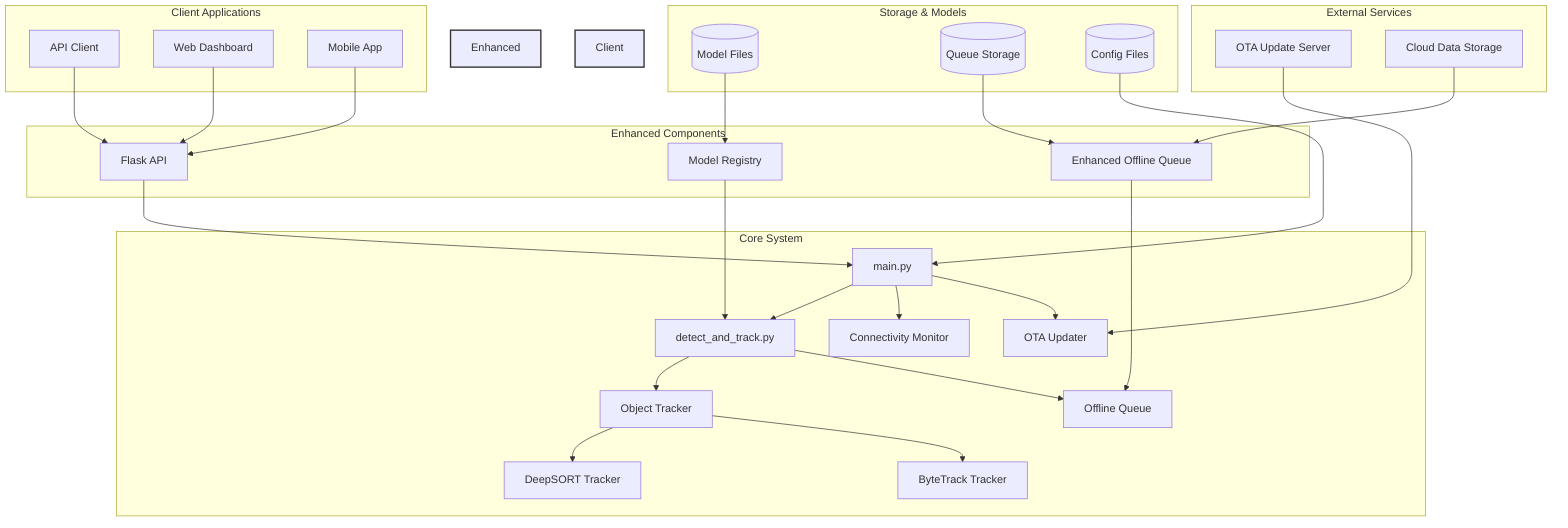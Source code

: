 graph TD
    subgraph "Core System"
        A[main.py] --> B[detect_and_track.py]
        A --> C[Connectivity Monitor]
        A --> D[OTA Updater]
        
        B --> E[Object Tracker]
        B --> F[Offline Queue]
        
        E --> G[DeepSORT Tracker]
        E --> H[ByteTrack Tracker]
    end
    
    subgraph "Enhanced Components"
        I[Enhanced Offline Queue] --> F
        J[Model Registry] --> B
        K[Flask API] --> A
    end
    
    subgraph "Client Applications"
        L[API Client] --> K
        M[Web Dashboard] --> K
        N[Mobile App] --> K
    end
    
    subgraph "Storage & Models"
        O[(Model Files)] --> J
        P[(Queue Storage)] --> I
        Q[(Config Files)] --> A
    end
    
    subgraph "External Services"
        R[OTA Update Server] --> D
        S[Cloud Data Storage] --> I
    end
    
    style Enhanced Components fill:#f9f,stroke:#333,stroke-width:2px
    style Client Applications fill:#bbf,stroke:#333,stroke-width:2px